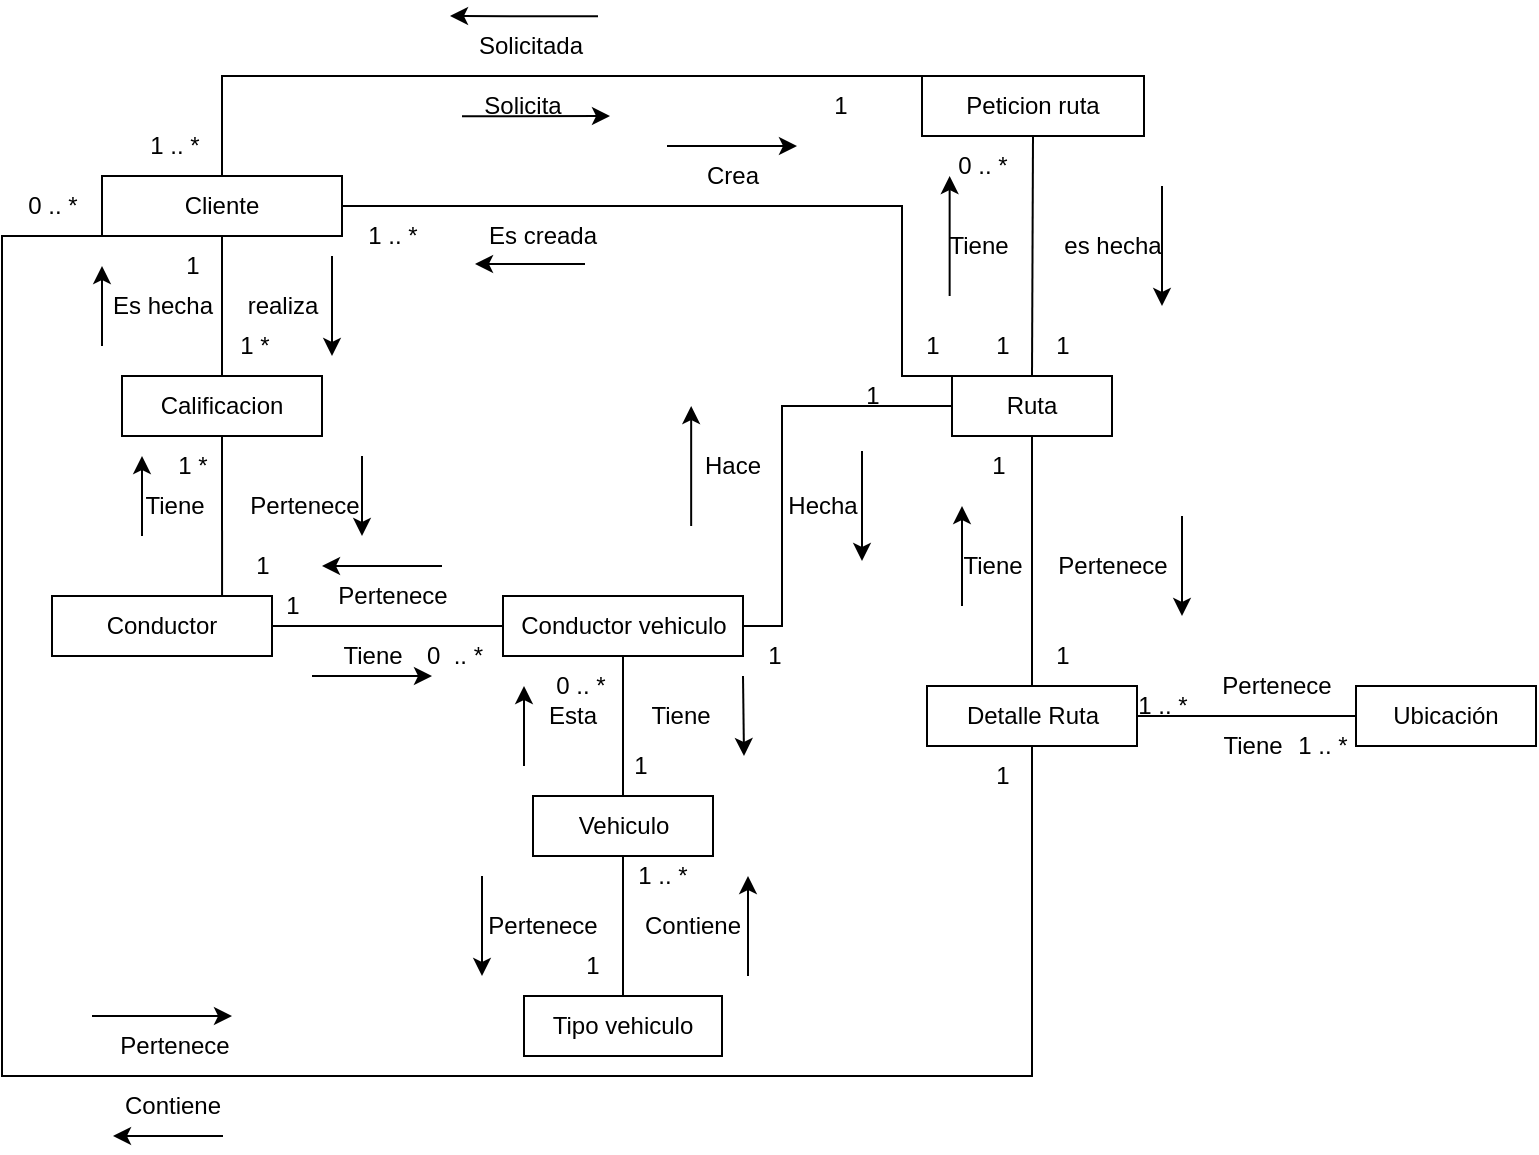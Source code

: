 <mxfile version="20.2.7" type="device"><diagram id="Xx6PjldJtdgnCfnJPi8F" name="Página-1"><mxGraphModel dx="1108" dy="450" grid="1" gridSize="10" guides="1" tooltips="1" connect="1" arrows="1" fold="1" page="1" pageScale="1" pageWidth="827" pageHeight="1169" math="0" shadow="0"><root><mxCell id="0"/><mxCell id="1" parent="0"/><mxCell id="lecomVVyIX7VtOfzddjO-2" value="&lt;span style=&quot;font-weight: normal;&quot;&gt;Detalle Ruta&lt;/span&gt;" style="rounded=0;whiteSpace=wrap;html=1;fontStyle=1" parent="1" vertex="1"><mxGeometry x="522.5" y="345" width="105" height="30" as="geometry"/></mxCell><mxCell id="lecomVVyIX7VtOfzddjO-3" value="Vehiculo" style="rounded=0;whiteSpace=wrap;html=1;" parent="1" vertex="1"><mxGeometry x="325.5" y="400" width="90" height="30" as="geometry"/></mxCell><mxCell id="lecomVVyIX7VtOfzddjO-4" value="Conductor" style="rounded=0;whiteSpace=wrap;html=1;" parent="1" vertex="1"><mxGeometry x="85" y="300" width="110" height="30" as="geometry"/></mxCell><mxCell id="lecomVVyIX7VtOfzddjO-5" value="Cliente" style="rounded=0;whiteSpace=wrap;html=1;" parent="1" vertex="1"><mxGeometry x="110" y="90" width="120" height="30" as="geometry"/></mxCell><mxCell id="lecomVVyIX7VtOfzddjO-6" value="Calificacion" style="rounded=0;whiteSpace=wrap;html=1;" parent="1" vertex="1"><mxGeometry x="120" y="190" width="100" height="30" as="geometry"/></mxCell><mxCell id="fRRP8fqvccQxtZMvq7le-7" value="" style="endArrow=none;html=1;rounded=0;entryX=0.5;entryY=1;entryDx=0;entryDy=0;exitX=0.5;exitY=0;exitDx=0;exitDy=0;" parent="1" source="lecomVVyIX7VtOfzddjO-6" target="lecomVVyIX7VtOfzddjO-5" edge="1"><mxGeometry width="50" height="50" relative="1" as="geometry"><mxPoint x="10" y="370.0" as="sourcePoint"/><mxPoint x="60" y="320.0" as="targetPoint"/></mxGeometry></mxCell><mxCell id="fRRP8fqvccQxtZMvq7le-8" value="" style="endArrow=none;html=1;rounded=0;entryX=0.773;entryY=0;entryDx=0;entryDy=0;exitX=0.5;exitY=1;exitDx=0;exitDy=0;entryPerimeter=0;" parent="1" source="lecomVVyIX7VtOfzddjO-6" target="lecomVVyIX7VtOfzddjO-4" edge="1"><mxGeometry width="50" height="50" relative="1" as="geometry"><mxPoint x="200" y="230" as="sourcePoint"/><mxPoint x="70" y="330.0" as="targetPoint"/></mxGeometry></mxCell><mxCell id="fRRP8fqvccQxtZMvq7le-13" value="" style="endArrow=none;html=1;rounded=0;entryX=1;entryY=0.5;entryDx=0;entryDy=0;exitX=0;exitY=0.5;exitDx=0;exitDy=0;startArrow=none;" parent="1" source="t91hqrg-dOeDljxNr0F1-5" target="lecomVVyIX7VtOfzddjO-4" edge="1"><mxGeometry width="50" height="50" relative="1" as="geometry"><mxPoint x="-20" y="410" as="sourcePoint"/><mxPoint x="140" y="350" as="targetPoint"/></mxGeometry></mxCell><mxCell id="fRRP8fqvccQxtZMvq7le-16" value="" style="endArrow=none;html=1;rounded=0;entryX=0.5;entryY=1;entryDx=0;entryDy=0;exitX=0.5;exitY=0;exitDx=0;exitDy=0;" parent="1" source="lecomVVyIX7VtOfzddjO-2" target="t91hqrg-dOeDljxNr0F1-7" edge="1"><mxGeometry width="50" height="50" relative="1" as="geometry"><mxPoint x="12.5" y="440.0" as="sourcePoint"/><mxPoint x="602.5" y="220" as="targetPoint"/></mxGeometry></mxCell><mxCell id="fRRP8fqvccQxtZMvq7le-29" value="realiza" style="text;html=1;align=center;verticalAlign=middle;resizable=0;points=[];autosize=1;strokeColor=none;fillColor=none;" parent="1" vertex="1"><mxGeometry x="170" y="140" width="60" height="30" as="geometry"/></mxCell><mxCell id="fRRP8fqvccQxtZMvq7le-30" value="Es hecha" style="text;html=1;align=center;verticalAlign=middle;resizable=0;points=[];autosize=1;strokeColor=none;fillColor=none;" parent="1" vertex="1"><mxGeometry x="100" y="140" width="80" height="30" as="geometry"/></mxCell><mxCell id="fRRP8fqvccQxtZMvq7le-31" value="1 *" style="text;html=1;align=center;verticalAlign=middle;resizable=0;points=[];autosize=1;strokeColor=none;fillColor=none;" parent="1" vertex="1"><mxGeometry x="165.5" y="160" width="40" height="30" as="geometry"/></mxCell><mxCell id="fRRP8fqvccQxtZMvq7le-32" value="1" style="text;html=1;align=center;verticalAlign=middle;resizable=0;points=[];autosize=1;strokeColor=none;fillColor=none;" parent="1" vertex="1"><mxGeometry x="140" y="120" width="30" height="30" as="geometry"/></mxCell><mxCell id="fRRP8fqvccQxtZMvq7le-33" value="Pertenece" style="text;html=1;align=center;verticalAlign=middle;resizable=0;points=[];autosize=1;strokeColor=none;fillColor=none;" parent="1" vertex="1"><mxGeometry x="170.5" y="240" width="80" height="30" as="geometry"/></mxCell><mxCell id="fRRP8fqvccQxtZMvq7le-36" value="Tiene" style="text;html=1;align=center;verticalAlign=middle;resizable=0;points=[];autosize=1;strokeColor=none;fillColor=none;" parent="1" vertex="1"><mxGeometry x="120.5" y="240" width="50" height="30" as="geometry"/></mxCell><mxCell id="fRRP8fqvccQxtZMvq7le-37" value="1 *" style="text;html=1;align=center;verticalAlign=middle;resizable=0;points=[];autosize=1;strokeColor=none;fillColor=none;" parent="1" vertex="1"><mxGeometry x="135" y="220" width="40" height="30" as="geometry"/></mxCell><mxCell id="fRRP8fqvccQxtZMvq7le-44" value="" style="endArrow=classic;html=1;rounded=0;" parent="1" edge="1"><mxGeometry width="50" height="50" relative="1" as="geometry"><mxPoint x="225" y="130" as="sourcePoint"/><mxPoint x="225" y="180" as="targetPoint"/></mxGeometry></mxCell><mxCell id="fRRP8fqvccQxtZMvq7le-45" value="" style="endArrow=classic;html=1;rounded=0;" parent="1" edge="1"><mxGeometry width="50" height="50" relative="1" as="geometry"><mxPoint x="110.0" y="175" as="sourcePoint"/><mxPoint x="110.0" y="135" as="targetPoint"/></mxGeometry></mxCell><mxCell id="fRRP8fqvccQxtZMvq7le-46" value="" style="endArrow=classic;html=1;rounded=0;" parent="1" edge="1"><mxGeometry width="50" height="50" relative="1" as="geometry"><mxPoint x="130" y="270" as="sourcePoint"/><mxPoint x="130" y="230" as="targetPoint"/></mxGeometry></mxCell><mxCell id="fRRP8fqvccQxtZMvq7le-47" value="" style="endArrow=classic;html=1;rounded=0;" parent="1" edge="1"><mxGeometry width="50" height="50" relative="1" as="geometry"><mxPoint x="240.0" y="230" as="sourcePoint"/><mxPoint x="240" y="270" as="targetPoint"/></mxGeometry></mxCell><mxCell id="fRRP8fqvccQxtZMvq7le-71" value="1" style="text;html=1;align=center;verticalAlign=middle;resizable=0;points=[];autosize=1;strokeColor=none;fillColor=none;" parent="1" vertex="1"><mxGeometry x="575" y="315" width="30" height="30" as="geometry"/></mxCell><mxCell id="fRRP8fqvccQxtZMvq7le-72" value="1" style="text;html=1;align=center;verticalAlign=middle;resizable=0;points=[];autosize=1;strokeColor=none;fillColor=none;" parent="1" vertex="1"><mxGeometry x="542.5" y="220" width="30" height="30" as="geometry"/></mxCell><mxCell id="fRRP8fqvccQxtZMvq7le-73" value="Pertenece" style="text;html=1;align=center;verticalAlign=middle;resizable=0;points=[];autosize=1;strokeColor=none;fillColor=none;" parent="1" vertex="1"><mxGeometry x="575" y="270" width="80" height="30" as="geometry"/></mxCell><mxCell id="fRRP8fqvccQxtZMvq7le-74" value="Tiene" style="text;html=1;align=center;verticalAlign=middle;resizable=0;points=[];autosize=1;strokeColor=none;fillColor=none;" parent="1" vertex="1"><mxGeometry x="530" y="270" width="50" height="30" as="geometry"/></mxCell><mxCell id="fRRP8fqvccQxtZMvq7le-75" value="" style="endArrow=classic;html=1;rounded=0;" parent="1" edge="1"><mxGeometry width="50" height="50" relative="1" as="geometry"><mxPoint x="540" y="305" as="sourcePoint"/><mxPoint x="540" y="255" as="targetPoint"/></mxGeometry></mxCell><mxCell id="fRRP8fqvccQxtZMvq7le-76" value="" style="endArrow=classic;html=1;rounded=0;" parent="1" edge="1"><mxGeometry width="50" height="50" relative="1" as="geometry"><mxPoint x="650" y="260" as="sourcePoint"/><mxPoint x="650" y="310" as="targetPoint"/></mxGeometry></mxCell><mxCell id="t91hqrg-dOeDljxNr0F1-1" value="Tipo vehiculo" style="rounded=0;whiteSpace=wrap;html=1;" vertex="1" parent="1"><mxGeometry x="321" y="500" width="99" height="30" as="geometry"/></mxCell><mxCell id="t91hqrg-dOeDljxNr0F1-2" value="Peticion ruta" style="rounded=0;whiteSpace=wrap;html=1;" vertex="1" parent="1"><mxGeometry x="520" y="40" width="111" height="30" as="geometry"/></mxCell><mxCell id="t91hqrg-dOeDljxNr0F1-3" value="Ubicación" style="rounded=0;whiteSpace=wrap;html=1;" vertex="1" parent="1"><mxGeometry x="737" y="345" width="90" height="30" as="geometry"/></mxCell><mxCell id="t91hqrg-dOeDljxNr0F1-5" value="Conductor vehiculo&lt;br&gt;" style="rounded=0;whiteSpace=wrap;html=1;" vertex="1" parent="1"><mxGeometry x="310.5" y="300" width="120" height="30" as="geometry"/></mxCell><mxCell id="t91hqrg-dOeDljxNr0F1-6" value="" style="endArrow=none;html=1;rounded=0;entryX=0.5;entryY=1;entryDx=0;entryDy=0;exitX=0.5;exitY=0;exitDx=0;exitDy=0;" edge="1" parent="1" source="lecomVVyIX7VtOfzddjO-3" target="t91hqrg-dOeDljxNr0F1-5"><mxGeometry width="50" height="50" relative="1" as="geometry"><mxPoint x="165.5" y="490" as="sourcePoint"/><mxPoint x="165.0" y="320" as="targetPoint"/></mxGeometry></mxCell><mxCell id="t91hqrg-dOeDljxNr0F1-7" value="Ruta" style="rounded=0;whiteSpace=wrap;html=1;" vertex="1" parent="1"><mxGeometry x="535" y="190" width="80" height="30" as="geometry"/></mxCell><mxCell id="t91hqrg-dOeDljxNr0F1-22" value="" style="endArrow=none;html=1;rounded=0;exitX=0.5;exitY=0;exitDx=0;exitDy=0;entryX=0;entryY=0;entryDx=0;entryDy=0;" edge="1" parent="1" source="lecomVVyIX7VtOfzddjO-5" target="t91hqrg-dOeDljxNr0F1-2"><mxGeometry width="50" height="50" relative="1" as="geometry"><mxPoint x="400" y="240" as="sourcePoint"/><mxPoint x="530" y="80" as="targetPoint"/><Array as="points"><mxPoint x="170" y="40"/></Array></mxGeometry></mxCell><mxCell id="t91hqrg-dOeDljxNr0F1-24" value="" style="endArrow=none;html=1;rounded=0;exitX=0;exitY=0;exitDx=0;exitDy=0;entryX=1;entryY=0.5;entryDx=0;entryDy=0;" edge="1" parent="1" source="t91hqrg-dOeDljxNr0F1-7" target="lecomVVyIX7VtOfzddjO-5"><mxGeometry width="50" height="50" relative="1" as="geometry"><mxPoint x="500" y="110" as="sourcePoint"/><mxPoint x="230" y="110" as="targetPoint"/><Array as="points"><mxPoint x="510" y="190"/><mxPoint x="510" y="105"/></Array></mxGeometry></mxCell><mxCell id="t91hqrg-dOeDljxNr0F1-25" value="" style="endArrow=none;html=1;rounded=0;exitX=1;exitY=0.5;exitDx=0;exitDy=0;entryX=0;entryY=0.5;entryDx=0;entryDy=0;" edge="1" parent="1" source="t91hqrg-dOeDljxNr0F1-5" target="t91hqrg-dOeDljxNr0F1-7"><mxGeometry width="50" height="50" relative="1" as="geometry"><mxPoint x="420.0" y="260" as="sourcePoint"/><mxPoint x="450" y="210" as="targetPoint"/><Array as="points"><mxPoint x="450" y="315"/><mxPoint x="450" y="205"/></Array></mxGeometry></mxCell><mxCell id="t91hqrg-dOeDljxNr0F1-26" value="" style="endArrow=none;html=1;rounded=0;exitX=0;exitY=1;exitDx=0;exitDy=0;entryX=0.5;entryY=1;entryDx=0;entryDy=0;" edge="1" parent="1" source="lecomVVyIX7VtOfzddjO-5" target="lecomVVyIX7VtOfzddjO-2"><mxGeometry width="50" height="50" relative="1" as="geometry"><mxPoint x="430.0" y="270" as="sourcePoint"/><mxPoint x="600" y="540" as="targetPoint"/><Array as="points"><mxPoint x="60" y="120"/><mxPoint x="60" y="540"/><mxPoint x="575" y="540"/></Array></mxGeometry></mxCell><mxCell id="t91hqrg-dOeDljxNr0F1-27" value="" style="endArrow=none;html=1;rounded=0;entryX=0;entryY=0.5;entryDx=0;entryDy=0;exitX=1;exitY=0.5;exitDx=0;exitDy=0;" edge="1" parent="1" source="lecomVVyIX7VtOfzddjO-2" target="t91hqrg-dOeDljxNr0F1-3"><mxGeometry width="50" height="50" relative="1" as="geometry"><mxPoint x="620.0" y="480" as="sourcePoint"/><mxPoint x="720" y="360" as="targetPoint"/></mxGeometry></mxCell><mxCell id="t91hqrg-dOeDljxNr0F1-29" value="" style="endArrow=none;html=1;rounded=0;exitX=0.5;exitY=1;exitDx=0;exitDy=0;entryX=0.5;entryY=0;entryDx=0;entryDy=0;" edge="1" parent="1" source="lecomVVyIX7VtOfzddjO-3" target="t91hqrg-dOeDljxNr0F1-1"><mxGeometry width="50" height="50" relative="1" as="geometry"><mxPoint x="229.0" y="490" as="sourcePoint"/><mxPoint x="279.0" y="440" as="targetPoint"/></mxGeometry></mxCell><mxCell id="t91hqrg-dOeDljxNr0F1-30" value="" style="endArrow=none;html=1;rounded=0;entryX=0.5;entryY=1;entryDx=0;entryDy=0;exitX=0.5;exitY=0;exitDx=0;exitDy=0;" edge="1" parent="1" source="t91hqrg-dOeDljxNr0F1-7" target="t91hqrg-dOeDljxNr0F1-2"><mxGeometry width="50" height="50" relative="1" as="geometry"><mxPoint x="460.0" y="300" as="sourcePoint"/><mxPoint x="510.0" y="250" as="targetPoint"/></mxGeometry></mxCell><mxCell id="t91hqrg-dOeDljxNr0F1-31" value="Solicita" style="text;html=1;align=center;verticalAlign=middle;resizable=0;points=[];autosize=1;strokeColor=none;fillColor=none;" vertex="1" parent="1"><mxGeometry x="290" y="40" width="60" height="30" as="geometry"/></mxCell><mxCell id="t91hqrg-dOeDljxNr0F1-32" value="1" style="text;html=1;align=center;verticalAlign=middle;resizable=0;points=[];autosize=1;strokeColor=none;fillColor=none;" vertex="1" parent="1"><mxGeometry x="464" y="40" width="30" height="30" as="geometry"/></mxCell><mxCell id="t91hqrg-dOeDljxNr0F1-34" value="" style="endArrow=classic;html=1;rounded=0;" edge="1" parent="1"><mxGeometry width="50" height="50" relative="1" as="geometry"><mxPoint x="290" y="60.18" as="sourcePoint"/><mxPoint x="364" y="60.0" as="targetPoint"/></mxGeometry></mxCell><mxCell id="t91hqrg-dOeDljxNr0F1-35" value="Solicitada" style="text;html=1;align=center;verticalAlign=middle;resizable=0;points=[];autosize=1;strokeColor=none;fillColor=none;" vertex="1" parent="1"><mxGeometry x="284" y="10" width="80" height="30" as="geometry"/></mxCell><mxCell id="t91hqrg-dOeDljxNr0F1-36" value="1 .. *" style="text;html=1;align=center;verticalAlign=middle;resizable=0;points=[];autosize=1;strokeColor=none;fillColor=none;" vertex="1" parent="1"><mxGeometry x="120.5" y="60" width="50" height="30" as="geometry"/></mxCell><mxCell id="t91hqrg-dOeDljxNr0F1-37" value="" style="endArrow=classic;html=1;rounded=0;" edge="1" parent="1"><mxGeometry width="50" height="50" relative="1" as="geometry"><mxPoint x="358.0" y="10.18" as="sourcePoint"/><mxPoint x="284" y="10" as="targetPoint"/></mxGeometry></mxCell><mxCell id="t91hqrg-dOeDljxNr0F1-38" value="es hecha" style="text;html=1;align=center;verticalAlign=middle;resizable=0;points=[];autosize=1;strokeColor=none;fillColor=none;" vertex="1" parent="1"><mxGeometry x="580" y="110" width="70" height="30" as="geometry"/></mxCell><mxCell id="t91hqrg-dOeDljxNr0F1-39" value="1" style="text;html=1;align=center;verticalAlign=middle;resizable=0;points=[];autosize=1;strokeColor=none;fillColor=none;" vertex="1" parent="1"><mxGeometry x="575" y="160" width="30" height="30" as="geometry"/></mxCell><mxCell id="t91hqrg-dOeDljxNr0F1-40" value="Tiene" style="text;html=1;align=center;verticalAlign=middle;resizable=0;points=[];autosize=1;strokeColor=none;fillColor=none;" vertex="1" parent="1"><mxGeometry x="522.5" y="110" width="50" height="30" as="geometry"/></mxCell><mxCell id="t91hqrg-dOeDljxNr0F1-41" value="0 .. *" style="text;html=1;align=center;verticalAlign=middle;resizable=0;points=[];autosize=1;strokeColor=none;fillColor=none;" vertex="1" parent="1"><mxGeometry x="525" y="70" width="50" height="30" as="geometry"/></mxCell><mxCell id="t91hqrg-dOeDljxNr0F1-42" value="" style="endArrow=classic;html=1;rounded=0;" edge="1" parent="1"><mxGeometry width="50" height="50" relative="1" as="geometry"><mxPoint x="640" y="95" as="sourcePoint"/><mxPoint x="640" y="155" as="targetPoint"/></mxGeometry></mxCell><mxCell id="t91hqrg-dOeDljxNr0F1-43" value="" style="endArrow=classic;html=1;rounded=0;" edge="1" parent="1"><mxGeometry width="50" height="50" relative="1" as="geometry"><mxPoint x="533.82" y="150" as="sourcePoint"/><mxPoint x="533.82" y="90" as="targetPoint"/></mxGeometry></mxCell><mxCell id="t91hqrg-dOeDljxNr0F1-47" value="1" style="text;html=1;align=center;verticalAlign=middle;resizable=0;points=[];autosize=1;strokeColor=none;fillColor=none;" vertex="1" parent="1"><mxGeometry x="545" y="160" width="30" height="30" as="geometry"/></mxCell><mxCell id="t91hqrg-dOeDljxNr0F1-52" value="1" style="text;html=1;align=center;verticalAlign=middle;resizable=0;points=[];autosize=1;strokeColor=none;fillColor=none;" vertex="1" parent="1"><mxGeometry x="175" y="270" width="30" height="30" as="geometry"/></mxCell><mxCell id="t91hqrg-dOeDljxNr0F1-53" value="Esta" style="text;html=1;align=center;verticalAlign=middle;resizable=0;points=[];autosize=1;strokeColor=none;fillColor=none;" vertex="1" parent="1"><mxGeometry x="320" y="345" width="50" height="30" as="geometry"/></mxCell><mxCell id="t91hqrg-dOeDljxNr0F1-54" value="Tiene" style="text;html=1;align=center;verticalAlign=middle;resizable=0;points=[];autosize=1;strokeColor=none;fillColor=none;" vertex="1" parent="1"><mxGeometry x="374" y="345" width="50" height="30" as="geometry"/></mxCell><mxCell id="t91hqrg-dOeDljxNr0F1-55" value="1" style="text;html=1;align=center;verticalAlign=middle;resizable=0;points=[];autosize=1;strokeColor=none;fillColor=none;" vertex="1" parent="1"><mxGeometry x="364" y="370" width="30" height="30" as="geometry"/></mxCell><mxCell id="t91hqrg-dOeDljxNr0F1-56" value="0 .. *" style="text;html=1;align=center;verticalAlign=middle;resizable=0;points=[];autosize=1;strokeColor=none;fillColor=none;" vertex="1" parent="1"><mxGeometry x="324" y="330" width="50" height="30" as="geometry"/></mxCell><mxCell id="t91hqrg-dOeDljxNr0F1-57" value="" style="endArrow=classic;html=1;rounded=0;" edge="1" parent="1"><mxGeometry width="50" height="50" relative="1" as="geometry"><mxPoint x="430.5" y="340" as="sourcePoint"/><mxPoint x="431" y="380" as="targetPoint"/></mxGeometry></mxCell><mxCell id="t91hqrg-dOeDljxNr0F1-58" value="" style="endArrow=classic;html=1;rounded=0;" edge="1" parent="1"><mxGeometry width="50" height="50" relative="1" as="geometry"><mxPoint x="321" y="385" as="sourcePoint"/><mxPoint x="321" y="345" as="targetPoint"/></mxGeometry></mxCell><mxCell id="t91hqrg-dOeDljxNr0F1-59" value="Pertenece" style="text;html=1;align=center;verticalAlign=middle;resizable=0;points=[];autosize=1;strokeColor=none;fillColor=none;" vertex="1" parent="1"><mxGeometry x="290" y="450" width="80" height="30" as="geometry"/></mxCell><mxCell id="t91hqrg-dOeDljxNr0F1-60" value="1" style="text;html=1;align=center;verticalAlign=middle;resizable=0;points=[];autosize=1;strokeColor=none;fillColor=none;" vertex="1" parent="1"><mxGeometry x="340" y="470" width="30" height="30" as="geometry"/></mxCell><mxCell id="t91hqrg-dOeDljxNr0F1-61" value="Contiene" style="text;html=1;align=center;verticalAlign=middle;resizable=0;points=[];autosize=1;strokeColor=none;fillColor=none;" vertex="1" parent="1"><mxGeometry x="370" y="450" width="70" height="30" as="geometry"/></mxCell><mxCell id="t91hqrg-dOeDljxNr0F1-62" value="1 .. *" style="text;html=1;align=center;verticalAlign=middle;resizable=0;points=[];autosize=1;strokeColor=none;fillColor=none;" vertex="1" parent="1"><mxGeometry x="365" y="425" width="50" height="30" as="geometry"/></mxCell><mxCell id="t91hqrg-dOeDljxNr0F1-63" value="Tiene" style="text;html=1;align=center;verticalAlign=middle;resizable=0;points=[];autosize=1;strokeColor=none;fillColor=none;" vertex="1" parent="1"><mxGeometry x="660" y="360" width="50" height="30" as="geometry"/></mxCell><mxCell id="t91hqrg-dOeDljxNr0F1-64" value="1 .. *" style="text;html=1;align=center;verticalAlign=middle;resizable=0;points=[];autosize=1;strokeColor=none;fillColor=none;" vertex="1" parent="1"><mxGeometry x="695" y="360" width="50" height="30" as="geometry"/></mxCell><mxCell id="t91hqrg-dOeDljxNr0F1-65" value="Pertenece" style="text;html=1;align=center;verticalAlign=middle;resizable=0;points=[];autosize=1;strokeColor=none;fillColor=none;" vertex="1" parent="1"><mxGeometry x="657" y="330" width="80" height="30" as="geometry"/></mxCell><mxCell id="t91hqrg-dOeDljxNr0F1-66" value="1 .. *" style="text;html=1;align=center;verticalAlign=middle;resizable=0;points=[];autosize=1;strokeColor=none;fillColor=none;" vertex="1" parent="1"><mxGeometry x="615" y="340" width="50" height="30" as="geometry"/></mxCell><mxCell id="t91hqrg-dOeDljxNr0F1-67" value="" style="endArrow=classic;html=1;rounded=0;" edge="1" parent="1"><mxGeometry width="50" height="50" relative="1" as="geometry"><mxPoint x="300" y="440" as="sourcePoint"/><mxPoint x="300" y="490" as="targetPoint"/></mxGeometry></mxCell><mxCell id="t91hqrg-dOeDljxNr0F1-68" value="" style="endArrow=classic;html=1;rounded=0;" edge="1" parent="1"><mxGeometry width="50" height="50" relative="1" as="geometry"><mxPoint x="433" y="490" as="sourcePoint"/><mxPoint x="433" y="440" as="targetPoint"/></mxGeometry></mxCell><mxCell id="t91hqrg-dOeDljxNr0F1-70" value="Crea" style="text;html=1;align=center;verticalAlign=middle;resizable=0;points=[];autosize=1;strokeColor=none;fillColor=none;" vertex="1" parent="1"><mxGeometry x="400" y="75" width="50" height="30" as="geometry"/></mxCell><mxCell id="t91hqrg-dOeDljxNr0F1-71" value="Es creada" style="text;html=1;align=center;verticalAlign=middle;resizable=0;points=[];autosize=1;strokeColor=none;fillColor=none;" vertex="1" parent="1"><mxGeometry x="290" y="105" width="80" height="30" as="geometry"/></mxCell><mxCell id="t91hqrg-dOeDljxNr0F1-72" value="1 .. *" style="text;html=1;align=center;verticalAlign=middle;resizable=0;points=[];autosize=1;strokeColor=none;fillColor=none;" vertex="1" parent="1"><mxGeometry x="230" y="105" width="50" height="30" as="geometry"/></mxCell><mxCell id="t91hqrg-dOeDljxNr0F1-73" value="1" style="text;html=1;align=center;verticalAlign=middle;resizable=0;points=[];autosize=1;strokeColor=none;fillColor=none;" vertex="1" parent="1"><mxGeometry x="510" y="160" width="30" height="30" as="geometry"/></mxCell><mxCell id="t91hqrg-dOeDljxNr0F1-74" value="" style="endArrow=classic;html=1;rounded=0;" edge="1" parent="1"><mxGeometry width="50" height="50" relative="1" as="geometry"><mxPoint x="351.5" y="134" as="sourcePoint"/><mxPoint x="296.5" y="134" as="targetPoint"/></mxGeometry></mxCell><mxCell id="t91hqrg-dOeDljxNr0F1-76" value="" style="endArrow=classic;html=1;rounded=0;" edge="1" parent="1"><mxGeometry width="50" height="50" relative="1" as="geometry"><mxPoint x="392.5" y="75" as="sourcePoint"/><mxPoint x="457.5" y="75" as="targetPoint"/></mxGeometry></mxCell><mxCell id="t91hqrg-dOeDljxNr0F1-77" value="Pertenece" style="text;html=1;align=center;verticalAlign=middle;resizable=0;points=[];autosize=1;strokeColor=none;fillColor=none;" vertex="1" parent="1"><mxGeometry x="105.5" y="510" width="80" height="30" as="geometry"/></mxCell><mxCell id="t91hqrg-dOeDljxNr0F1-78" value="1&lt;br&gt;" style="text;html=1;align=center;verticalAlign=middle;resizable=0;points=[];autosize=1;strokeColor=none;fillColor=none;" vertex="1" parent="1"><mxGeometry x="545" y="375" width="30" height="30" as="geometry"/></mxCell><mxCell id="t91hqrg-dOeDljxNr0F1-79" value="Contiene" style="text;html=1;align=center;verticalAlign=middle;resizable=0;points=[];autosize=1;strokeColor=none;fillColor=none;" vertex="1" parent="1"><mxGeometry x="110" y="540" width="70" height="30" as="geometry"/></mxCell><mxCell id="t91hqrg-dOeDljxNr0F1-80" value="0 .. *&lt;br&gt;" style="text;html=1;align=center;verticalAlign=middle;resizable=0;points=[];autosize=1;strokeColor=none;fillColor=none;" vertex="1" parent="1"><mxGeometry x="60" y="90" width="50" height="30" as="geometry"/></mxCell><mxCell id="t91hqrg-dOeDljxNr0F1-81" value="" style="endArrow=classic;html=1;rounded=0;" edge="1" parent="1"><mxGeometry width="50" height="50" relative="1" as="geometry"><mxPoint x="170.5" y="570" as="sourcePoint"/><mxPoint x="115.5" y="570" as="targetPoint"/></mxGeometry></mxCell><mxCell id="t91hqrg-dOeDljxNr0F1-82" value="" style="endArrow=classic;html=1;rounded=0;" edge="1" parent="1"><mxGeometry width="50" height="50" relative="1" as="geometry"><mxPoint x="105" y="510" as="sourcePoint"/><mxPoint x="175" y="510" as="targetPoint"/></mxGeometry></mxCell><mxCell id="t91hqrg-dOeDljxNr0F1-83" value="Hace" style="text;html=1;align=center;verticalAlign=middle;resizable=0;points=[];autosize=1;strokeColor=none;fillColor=none;" vertex="1" parent="1"><mxGeometry x="400" y="220" width="50" height="30" as="geometry"/></mxCell><mxCell id="t91hqrg-dOeDljxNr0F1-84" value="Hecha" style="text;html=1;align=center;verticalAlign=middle;resizable=0;points=[];autosize=1;strokeColor=none;fillColor=none;" vertex="1" parent="1"><mxGeometry x="440" y="240" width="60" height="30" as="geometry"/></mxCell><mxCell id="t91hqrg-dOeDljxNr0F1-86" value="1" style="text;html=1;align=center;verticalAlign=middle;resizable=0;points=[];autosize=1;strokeColor=none;fillColor=none;" vertex="1" parent="1"><mxGeometry x="480" y="185" width="30" height="30" as="geometry"/></mxCell><mxCell id="t91hqrg-dOeDljxNr0F1-87" value="1" style="text;html=1;align=center;verticalAlign=middle;resizable=0;points=[];autosize=1;strokeColor=none;fillColor=none;" vertex="1" parent="1"><mxGeometry x="430.5" y="315" width="30" height="30" as="geometry"/></mxCell><mxCell id="t91hqrg-dOeDljxNr0F1-88" value="" style="endArrow=classic;html=1;rounded=0;" edge="1" parent="1"><mxGeometry width="50" height="50" relative="1" as="geometry"><mxPoint x="490" y="227.5" as="sourcePoint"/><mxPoint x="490" y="282.5" as="targetPoint"/></mxGeometry></mxCell><mxCell id="t91hqrg-dOeDljxNr0F1-89" value="" style="endArrow=classic;html=1;rounded=0;" edge="1" parent="1"><mxGeometry width="50" height="50" relative="1" as="geometry"><mxPoint x="404.58" y="265" as="sourcePoint"/><mxPoint x="404.58" y="205" as="targetPoint"/></mxGeometry></mxCell><mxCell id="t91hqrg-dOeDljxNr0F1-90" value="Pertenece" style="text;html=1;align=center;verticalAlign=middle;resizable=0;points=[];autosize=1;strokeColor=none;fillColor=none;" vertex="1" parent="1"><mxGeometry x="215" y="285" width="80" height="30" as="geometry"/></mxCell><mxCell id="t91hqrg-dOeDljxNr0F1-91" value="Tiene" style="text;html=1;align=center;verticalAlign=middle;resizable=0;points=[];autosize=1;strokeColor=none;fillColor=none;" vertex="1" parent="1"><mxGeometry x="220" y="315" width="50" height="30" as="geometry"/></mxCell><mxCell id="t91hqrg-dOeDljxNr0F1-94" value="1" style="text;html=1;align=center;verticalAlign=middle;resizable=0;points=[];autosize=1;strokeColor=none;fillColor=none;" vertex="1" parent="1"><mxGeometry x="190" y="290" width="30" height="30" as="geometry"/></mxCell><mxCell id="t91hqrg-dOeDljxNr0F1-95" value="0&amp;nbsp; .. *" style="text;html=1;align=center;verticalAlign=middle;resizable=0;points=[];autosize=1;strokeColor=none;fillColor=none;" vertex="1" parent="1"><mxGeometry x="260.5" y="315" width="50" height="30" as="geometry"/></mxCell><mxCell id="t91hqrg-dOeDljxNr0F1-96" value="" style="endArrow=classic;html=1;rounded=0;" edge="1" parent="1"><mxGeometry width="50" height="50" relative="1" as="geometry"><mxPoint x="280" y="285" as="sourcePoint"/><mxPoint x="220" y="285" as="targetPoint"/></mxGeometry></mxCell><mxCell id="t91hqrg-dOeDljxNr0F1-97" value="" style="endArrow=classic;html=1;rounded=0;" edge="1" parent="1"><mxGeometry width="50" height="50" relative="1" as="geometry"><mxPoint x="215" y="340" as="sourcePoint"/><mxPoint x="275" y="340" as="targetPoint"/></mxGeometry></mxCell></root></mxGraphModel></diagram></mxfile>